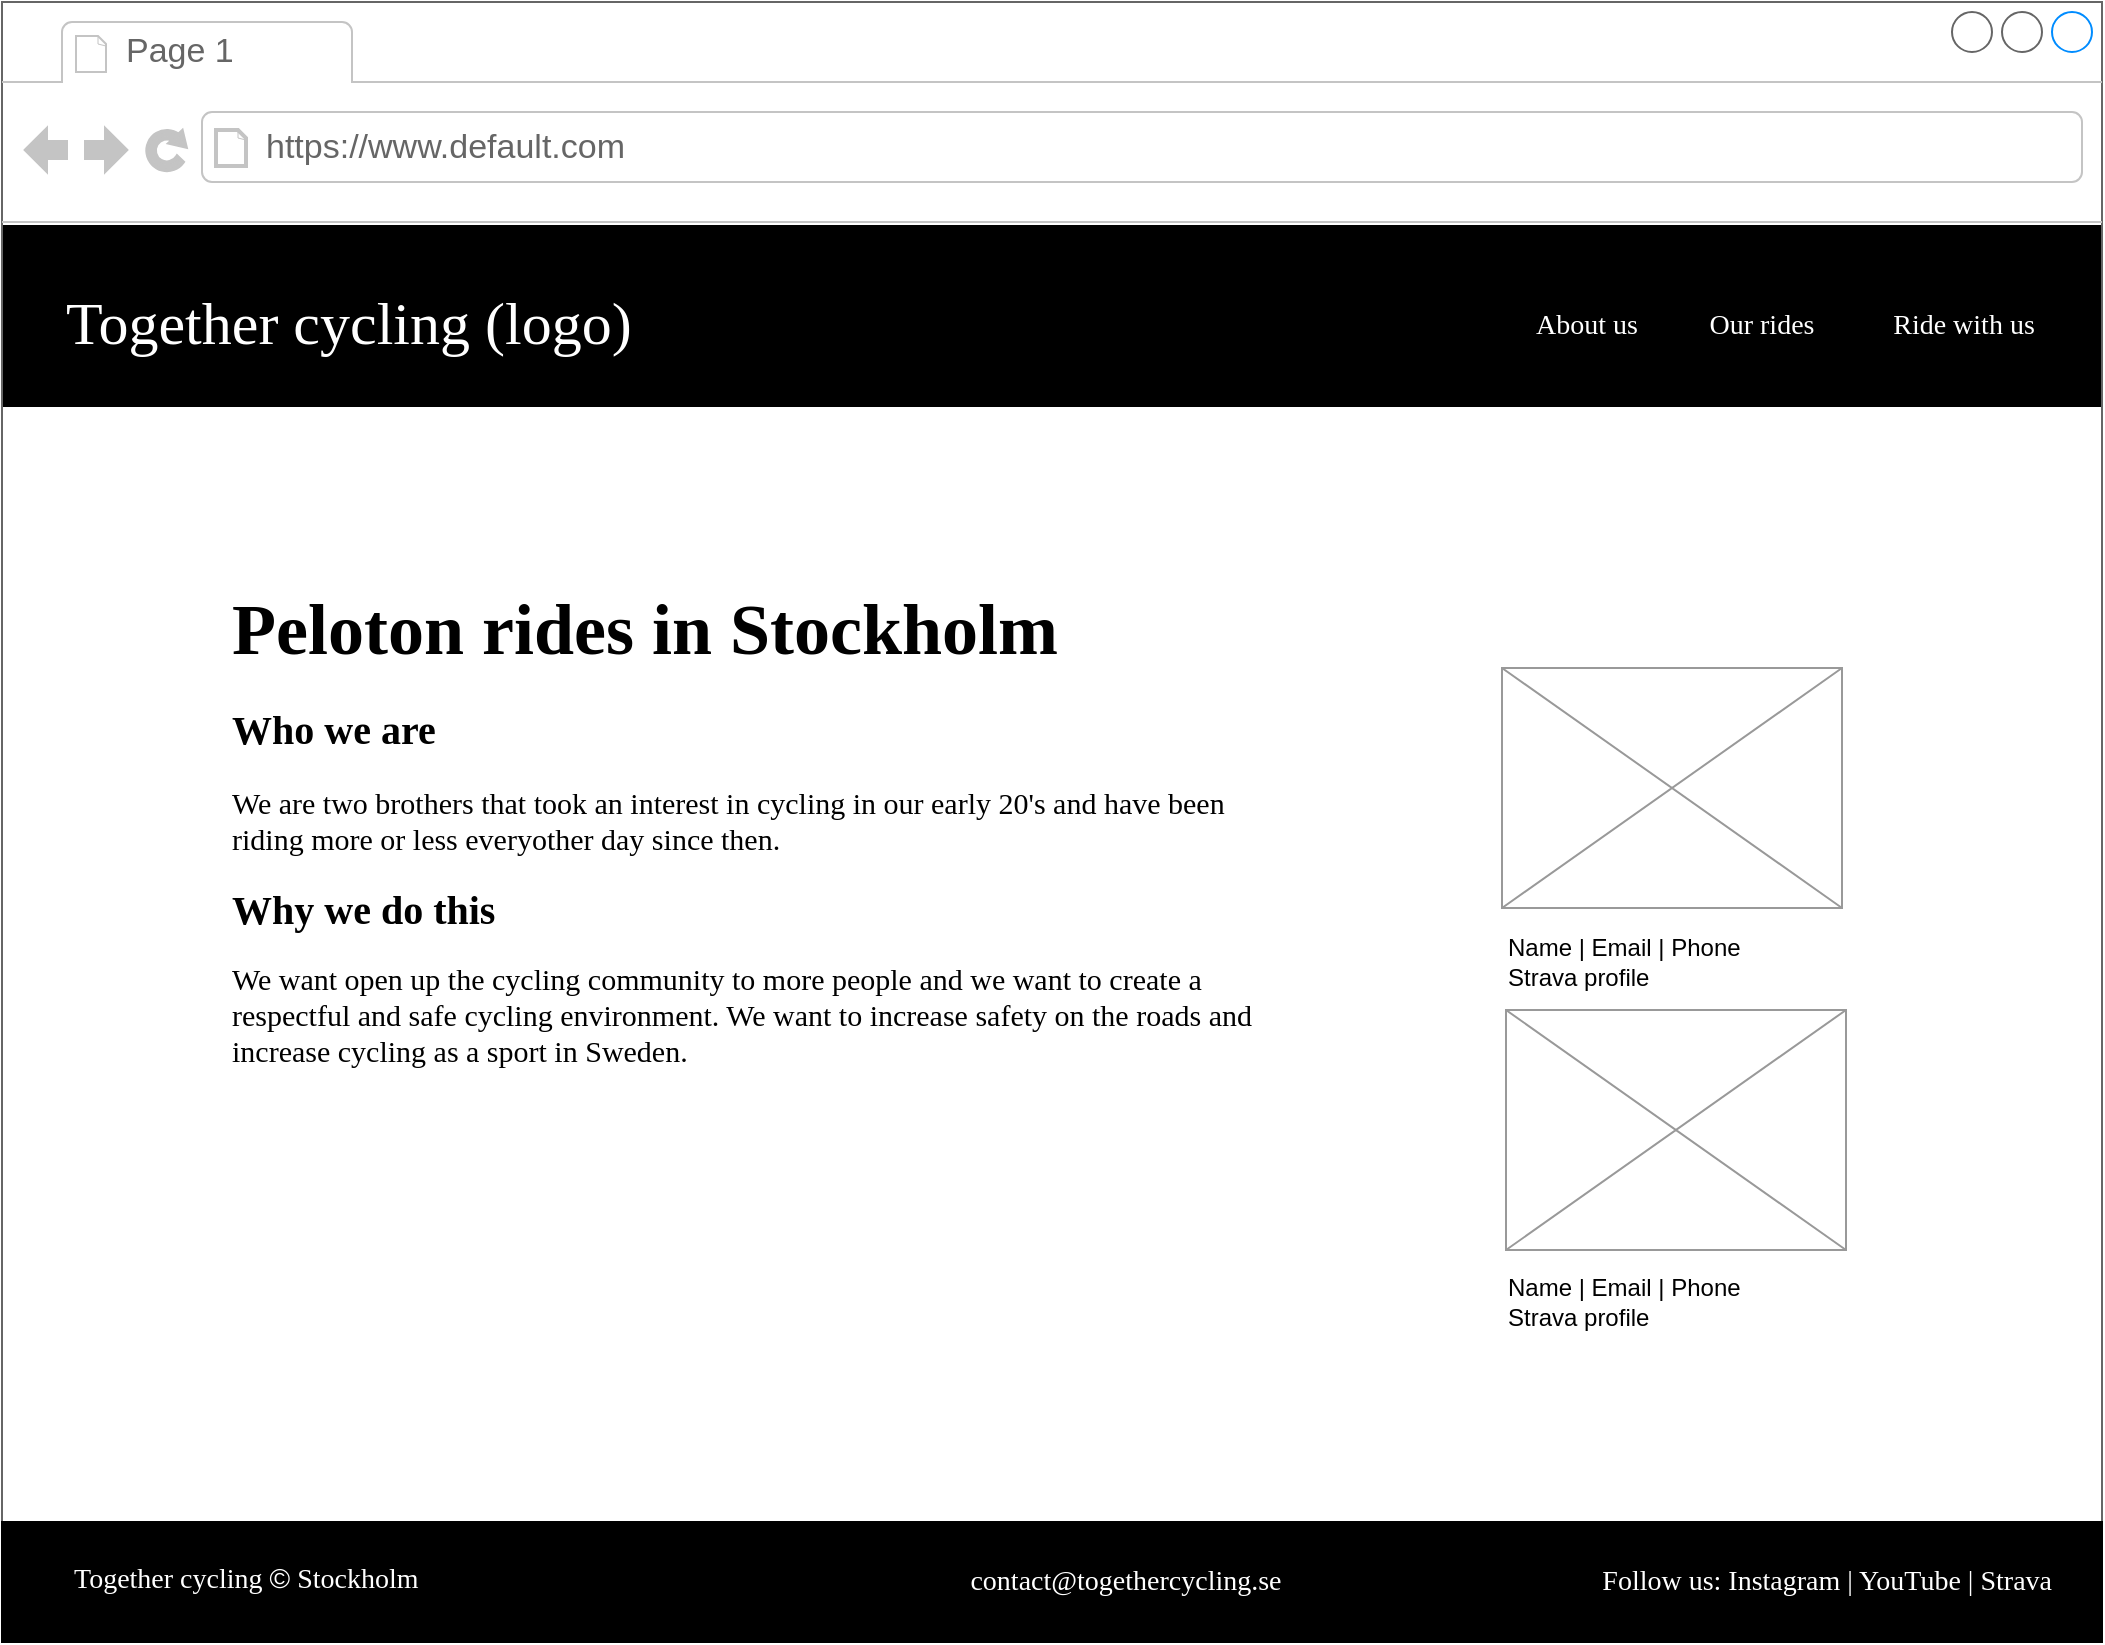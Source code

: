 <mxfile version="21.6.9" type="github" pages="4">
  <diagram name="Home" id="CAdoBZkpH4DLl8WYCM4p">
    <mxGraphModel dx="2100" dy="1084" grid="1" gridSize="10" guides="1" tooltips="1" connect="1" arrows="1" fold="1" page="1" pageScale="1" pageWidth="1100" pageHeight="850" background="none" math="0" shadow="0">
      <root>
        <mxCell id="GdTPwVMepUJoZ8WYXv3g-0" />
        <mxCell id="GdTPwVMepUJoZ8WYXv3g-1" parent="GdTPwVMepUJoZ8WYXv3g-0" />
        <mxCell id="GdTPwVMepUJoZ8WYXv3g-2" value="" style="strokeWidth=1;shadow=0;dashed=0;align=center;html=1;shape=mxgraph.mockup.containers.browserWindow;rSize=0;strokeColor=#666666;mainText=,;recursiveResize=0;rounded=0;labelBackgroundColor=none;fontFamily=Verdana;fontSize=12" parent="GdTPwVMepUJoZ8WYXv3g-1" vertex="1">
          <mxGeometry x="29" y="15" width="1050" height="820" as="geometry" />
        </mxCell>
        <mxCell id="GdTPwVMepUJoZ8WYXv3g-3" value="" style="rounded=0;whiteSpace=wrap;html=1;fillColor=#000000;" parent="GdTPwVMepUJoZ8WYXv3g-2" vertex="1">
          <mxGeometry x="1" y="112" width="1048" height="90" as="geometry" />
        </mxCell>
        <mxCell id="GdTPwVMepUJoZ8WYXv3g-4" value="Page 1" style="strokeWidth=1;shadow=0;dashed=0;align=center;html=1;shape=mxgraph.mockup.containers.anchor;fontSize=17;fontColor=#666666;align=left;" parent="GdTPwVMepUJoZ8WYXv3g-2" vertex="1">
          <mxGeometry x="60" y="12" width="110" height="26" as="geometry" />
        </mxCell>
        <mxCell id="GdTPwVMepUJoZ8WYXv3g-5" value="https://www.default.com" style="strokeWidth=1;shadow=0;dashed=0;align=center;html=1;shape=mxgraph.mockup.containers.anchor;rSize=0;fontSize=17;fontColor=#666666;align=left;" parent="GdTPwVMepUJoZ8WYXv3g-2" vertex="1">
          <mxGeometry x="130" y="60" width="250" height="26" as="geometry" />
        </mxCell>
        <mxCell id="GdTPwVMepUJoZ8WYXv3g-6" value="Together cycling (logo)" style="text;html=1;points=[];align=left;verticalAlign=top;spacingTop=-4;fontSize=30;fontFamily=Verdana;fontColor=#FFFFFF;" parent="GdTPwVMepUJoZ8WYXv3g-2" vertex="1">
          <mxGeometry x="30" y="140" width="340" height="50" as="geometry" />
        </mxCell>
        <mxCell id="GdTPwVMepUJoZ8WYXv3g-9" value="" style="rounded=0;whiteSpace=wrap;html=1;labelBackgroundColor=#000000;fillColor=#000000;" parent="GdTPwVMepUJoZ8WYXv3g-2" vertex="1">
          <mxGeometry y="760" width="1050" height="60" as="geometry" />
        </mxCell>
        <mxCell id="GdTPwVMepUJoZ8WYXv3g-10" value="&lt;font face=&quot;Verdana&quot;&gt;Together cycling&amp;nbsp;&lt;/font&gt;©&lt;font face=&quot;Verdana&quot;&gt;&amp;nbsp;Stockholm&lt;/font&gt;" style="html=1;shadow=0;dashed=0;shape=mxgraph.bootstrap.rrect;rSize=5;fillColor=none;strokeColor=none;fontSize=14;fontColor=#FFFFFF;align=left;" parent="GdTPwVMepUJoZ8WYXv3g-2" vertex="1">
          <mxGeometry x="34" y="768" width="60" height="40" as="geometry" />
        </mxCell>
        <mxCell id="GdTPwVMepUJoZ8WYXv3g-11" value="contact@togethercycling.se" style="fillColor=none;strokeColor=none;fontSize=14;fontColor=#FFFFFF;fontFamily=Verdana;align=center;" parent="GdTPwVMepUJoZ8WYXv3g-2" vertex="1">
          <mxGeometry x="527" y="768" width="70" height="40" as="geometry" />
        </mxCell>
        <mxCell id="GdTPwVMepUJoZ8WYXv3g-12" value="Follow us: Instagram | YouTube | Strava" style="fillColor=none;strokeColor=none;fontSize=14;fontColor=#FFFFFF;fontFamily=Verdana;align=right;" parent="GdTPwVMepUJoZ8WYXv3g-2" vertex="1">
          <mxGeometry x="967" y="768" width="60" height="40" as="geometry" />
        </mxCell>
        <mxCell id="YeXi5jZBOLU0st_Wwq3s-2" value="Name | Email |&amp;nbsp;&lt;span style=&quot;background-color: initial;&quot;&gt;Phone&lt;br&gt;Strava profile&lt;/span&gt;" style="text;html=1;strokeColor=none;fillColor=none;align=left;verticalAlign=middle;whiteSpace=wrap;rounded=0;" parent="GdTPwVMepUJoZ8WYXv3g-2" vertex="1">
          <mxGeometry x="751" y="465" width="169" height="30" as="geometry" />
        </mxCell>
        <mxCell id="YeXi5jZBOLU0st_Wwq3s-3" value="Name | Email |&amp;nbsp;&lt;span style=&quot;background-color: initial;&quot;&gt;Phone&lt;br&gt;Strava profile&lt;/span&gt;" style="text;html=1;strokeColor=none;fillColor=none;align=left;verticalAlign=middle;whiteSpace=wrap;rounded=0;" parent="GdTPwVMepUJoZ8WYXv3g-2" vertex="1">
          <mxGeometry x="751" y="635" width="169" height="30" as="geometry" />
        </mxCell>
        <mxCell id="RE-2npZGanbsiGVu7ITZ-0" value="&lt;h1&gt;&lt;font face=&quot;Verdana&quot; style=&quot;font-size: 36px;&quot;&gt;Peloton rides in Stockholm&lt;/font&gt;&lt;/h1&gt;&lt;h2&gt;&lt;font face=&quot;Verdana&quot; style=&quot;font-size: 20px;&quot;&gt;Who we are&lt;/font&gt;&lt;/h2&gt;&lt;font face=&quot;Verdana&quot; style=&quot;&quot;&gt;&lt;font style=&quot;font-size: 15px;&quot;&gt;We are two brothers that took an interest in cycling in our early 20&#39;s and have been riding more or less everyother day since then.&lt;/font&gt;&lt;br&gt;&lt;/font&gt;&lt;h3&gt;&lt;font face=&quot;Verdana&quot; style=&quot;font-size: 20px;&quot;&gt;Why we do this&lt;/font&gt;&lt;/h3&gt;&lt;font style=&quot;&quot;&gt;&lt;font face=&quot;Verdana&quot; style=&quot;font-size: 15px;&quot;&gt;We want open up the cycling community to more people and we want to create a respectful and safe cycling environment. We want to increase safety on the roads and increase cycling as a sport in Sweden.&lt;/font&gt;&lt;/font&gt;" style="text;html=1;strokeColor=none;fillColor=none;spacing=5;spacingTop=-20;whiteSpace=wrap;overflow=hidden;rounded=0;" parent="GdTPwVMepUJoZ8WYXv3g-1" vertex="1">
          <mxGeometry x="139" y="302" width="539" height="365" as="geometry" />
        </mxCell>
        <mxCell id="I3EXngHENBUgH41JQNhy-0" value="Our rides" style="fillColor=none;strokeColor=none;fontSize=14;fontColor=#FFFFFF;fontFamily=Verdana;labelBackgroundColor=none;flipH=1;" parent="GdTPwVMepUJoZ8WYXv3g-1" vertex="1">
          <mxGeometry x="876" y="155" width="66" height="40" as="geometry" />
        </mxCell>
        <mxCell id="I3EXngHENBUgH41JQNhy-1" value="Ride with us" style="fillColor=none;strokeColor=none;fontSize=14;fontColor=#FFFFFF;fontFamily=Verdana;labelBackgroundColor=none;flipH=1;" parent="GdTPwVMepUJoZ8WYXv3g-1" vertex="1">
          <mxGeometry x="970" y="155" width="80" height="40" as="geometry" />
        </mxCell>
        <mxCell id="I3EXngHENBUgH41JQNhy-2" value="About us" style="fillColor=none;strokeColor=none;fontSize=14;fontColor=#FFFFFF;fontFamily=Verdana;labelBackgroundColor=none;flipH=1;" parent="GdTPwVMepUJoZ8WYXv3g-1" vertex="1">
          <mxGeometry x="789" y="155" width="65" height="40" as="geometry" />
        </mxCell>
        <mxCell id="YeXi5jZBOLU0st_Wwq3s-0" value="" style="verticalLabelPosition=bottom;shadow=0;dashed=0;align=center;html=1;verticalAlign=top;strokeWidth=1;shape=mxgraph.mockup.graphics.simpleIcon;strokeColor=#999999;" parent="GdTPwVMepUJoZ8WYXv3g-1" vertex="1">
          <mxGeometry x="779" y="348" width="170" height="120" as="geometry" />
        </mxCell>
        <mxCell id="YeXi5jZBOLU0st_Wwq3s-1" value="" style="verticalLabelPosition=bottom;shadow=0;dashed=0;align=center;html=1;verticalAlign=top;strokeWidth=1;shape=mxgraph.mockup.graphics.simpleIcon;strokeColor=#999999;" parent="GdTPwVMepUJoZ8WYXv3g-1" vertex="1">
          <mxGeometry x="781" y="519" width="170" height="120" as="geometry" />
        </mxCell>
      </root>
    </mxGraphModel>
  </diagram>
  <diagram name="Our rides" id="Nrk_8FZvoQKsYI_zQeRy">
    <mxGraphModel dx="2100" dy="1084" grid="1" gridSize="10" guides="1" tooltips="1" connect="1" arrows="1" fold="1" page="1" pageScale="1" pageWidth="1100" pageHeight="850" background="none" math="0" shadow="0">
      <root>
        <mxCell id="wJvcCPs6EQD_OEaeVtu5-0" />
        <mxCell id="wJvcCPs6EQD_OEaeVtu5-1" parent="wJvcCPs6EQD_OEaeVtu5-0" />
        <mxCell id="wJvcCPs6EQD_OEaeVtu5-2" value="" style="strokeWidth=1;shadow=0;dashed=0;align=center;html=1;shape=mxgraph.mockup.containers.browserWindow;rSize=0;strokeColor=#666666;mainText=,;recursiveResize=0;rounded=0;labelBackgroundColor=none;fontFamily=Verdana;fontSize=12" parent="wJvcCPs6EQD_OEaeVtu5-1" vertex="1">
          <mxGeometry x="29" y="15" width="1050" height="815" as="geometry" />
        </mxCell>
        <mxCell id="wJvcCPs6EQD_OEaeVtu5-3" value="" style="rounded=0;whiteSpace=wrap;html=1;fillColor=#000000;" parent="wJvcCPs6EQD_OEaeVtu5-2" vertex="1">
          <mxGeometry x="1" y="112" width="1048" height="90" as="geometry" />
        </mxCell>
        <mxCell id="wJvcCPs6EQD_OEaeVtu5-4" value="Page 1" style="strokeWidth=1;shadow=0;dashed=0;align=center;html=1;shape=mxgraph.mockup.containers.anchor;fontSize=17;fontColor=#666666;align=left;" parent="wJvcCPs6EQD_OEaeVtu5-2" vertex="1">
          <mxGeometry x="60" y="12" width="110" height="26" as="geometry" />
        </mxCell>
        <mxCell id="wJvcCPs6EQD_OEaeVtu5-5" value="https://www.default.com" style="strokeWidth=1;shadow=0;dashed=0;align=center;html=1;shape=mxgraph.mockup.containers.anchor;rSize=0;fontSize=17;fontColor=#666666;align=left;" parent="wJvcCPs6EQD_OEaeVtu5-2" vertex="1">
          <mxGeometry x="130" y="60" width="250" height="26" as="geometry" />
        </mxCell>
        <mxCell id="wJvcCPs6EQD_OEaeVtu5-6" value="Together cycling (logo)" style="text;html=1;points=[];align=left;verticalAlign=top;spacingTop=-4;fontSize=30;fontFamily=Verdana;fontColor=#FFFFFF;" parent="wJvcCPs6EQD_OEaeVtu5-2" vertex="1">
          <mxGeometry x="30" y="140" width="340" height="50" as="geometry" />
        </mxCell>
        <mxCell id="wJvcCPs6EQD_OEaeVtu5-9" value="" style="rounded=0;whiteSpace=wrap;html=1;labelBackgroundColor=#000000;fillColor=#000000;" parent="wJvcCPs6EQD_OEaeVtu5-2" vertex="1">
          <mxGeometry y="760" width="1050" height="60" as="geometry" />
        </mxCell>
        <mxCell id="wJvcCPs6EQD_OEaeVtu5-10" value="&lt;font face=&quot;Verdana&quot;&gt;Together cycling&amp;nbsp;&lt;/font&gt;©&lt;font face=&quot;Verdana&quot;&gt;&amp;nbsp;Stockholm&lt;/font&gt;" style="html=1;shadow=0;dashed=0;shape=mxgraph.bootstrap.rrect;rSize=5;fillColor=none;strokeColor=none;fontSize=14;fontColor=#FFFFFF;align=left;" parent="wJvcCPs6EQD_OEaeVtu5-2" vertex="1">
          <mxGeometry x="34" y="768" width="60" height="40" as="geometry" />
        </mxCell>
        <mxCell id="wJvcCPs6EQD_OEaeVtu5-11" value="contact@togethercycling.se" style="fillColor=none;strokeColor=none;fontSize=14;fontColor=#FFFFFF;fontFamily=Verdana;align=center;" parent="wJvcCPs6EQD_OEaeVtu5-2" vertex="1">
          <mxGeometry x="527" y="768" width="70" height="40" as="geometry" />
        </mxCell>
        <mxCell id="wJvcCPs6EQD_OEaeVtu5-12" value="Follow us: Instagram | YouTube | Strava" style="fillColor=none;strokeColor=none;fontSize=14;fontColor=#FFFFFF;fontFamily=Verdana;align=right;" parent="wJvcCPs6EQD_OEaeVtu5-2" vertex="1">
          <mxGeometry x="967" y="768" width="60" height="40" as="geometry" />
        </mxCell>
        <mxCell id="oQNj1Wd8NVKroyjluavm-9" value="Date | Area | Focus | Length&amp;nbsp;" style="text;html=1;strokeColor=none;fillColor=none;align=left;verticalAlign=middle;whiteSpace=wrap;rounded=0;" parent="wJvcCPs6EQD_OEaeVtu5-2" vertex="1">
          <mxGeometry x="281" y="365" width="200" height="30" as="geometry" />
        </mxCell>
        <mxCell id="iOgMY4smIsxlRIbA-Fhh-0" value="Date | Area | Focus | Length&amp;nbsp;" style="text;html=1;strokeColor=none;fillColor=none;align=left;verticalAlign=middle;whiteSpace=wrap;rounded=0;" parent="wJvcCPs6EQD_OEaeVtu5-2" vertex="1">
          <mxGeometry x="281" y="505" width="200" height="30" as="geometry" />
        </mxCell>
        <mxCell id="iOgMY4smIsxlRIbA-Fhh-1" value="" style="verticalLabelPosition=bottom;shadow=0;dashed=0;align=center;html=1;verticalAlign=top;strokeWidth=1;shape=mxgraph.mockup.misc.map;" parent="wJvcCPs6EQD_OEaeVtu5-2" vertex="1">
          <mxGeometry x="121" y="505" width="130" height="120" as="geometry" />
        </mxCell>
        <mxCell id="iOgMY4smIsxlRIbA-Fhh-2" value="Date | Area | Focus | Length&amp;nbsp;" style="text;html=1;strokeColor=none;fillColor=none;align=left;verticalAlign=middle;whiteSpace=wrap;rounded=0;" parent="wJvcCPs6EQD_OEaeVtu5-2" vertex="1">
          <mxGeometry x="687" y="365" width="200" height="30" as="geometry" />
        </mxCell>
        <mxCell id="iOgMY4smIsxlRIbA-Fhh-3" value="" style="verticalLabelPosition=bottom;shadow=0;dashed=0;align=center;html=1;verticalAlign=top;strokeWidth=1;shape=mxgraph.mockup.misc.map;" parent="wJvcCPs6EQD_OEaeVtu5-2" vertex="1">
          <mxGeometry x="527" y="365" width="130" height="120" as="geometry" />
        </mxCell>
        <mxCell id="iOgMY4smIsxlRIbA-Fhh-4" value="Date | Area | Focus | Length&amp;nbsp;" style="text;html=1;strokeColor=none;fillColor=none;align=left;verticalAlign=middle;whiteSpace=wrap;rounded=0;" parent="wJvcCPs6EQD_OEaeVtu5-2" vertex="1">
          <mxGeometry x="687" y="505" width="200" height="30" as="geometry" />
        </mxCell>
        <mxCell id="iOgMY4smIsxlRIbA-Fhh-5" value="" style="verticalLabelPosition=bottom;shadow=0;dashed=0;align=center;html=1;verticalAlign=top;strokeWidth=1;shape=mxgraph.mockup.misc.map;" parent="wJvcCPs6EQD_OEaeVtu5-2" vertex="1">
          <mxGeometry x="527" y="505" width="130" height="120" as="geometry" />
        </mxCell>
        <mxCell id="wJvcCPs6EQD_OEaeVtu5-14" value="&lt;h1&gt;&lt;font face=&quot;Verdana&quot; style=&quot;font-size: 45px;&quot;&gt;Our rides&lt;/font&gt;&lt;/h1&gt;&lt;h2&gt;&lt;br&gt;&lt;/h2&gt;" style="text;html=1;strokeColor=none;fillColor=none;spacing=5;spacingTop=-20;whiteSpace=wrap;overflow=hidden;rounded=0;" parent="wJvcCPs6EQD_OEaeVtu5-1" vertex="1">
          <mxGeometry x="139" y="302" width="539" height="78" as="geometry" />
        </mxCell>
        <mxCell id="b6pZtpcwH-XLunXWIY1P-0" value="" style="verticalLabelPosition=bottom;shadow=0;dashed=0;align=center;html=1;verticalAlign=top;strokeWidth=1;shape=mxgraph.mockup.misc.map;" parent="wJvcCPs6EQD_OEaeVtu5-1" vertex="1">
          <mxGeometry x="150" y="380" width="130" height="120" as="geometry" />
        </mxCell>
        <mxCell id="c12uzP4mFFVCyyMhnff1-0" value="Our rides" style="fillColor=none;strokeColor=none;fontSize=14;fontColor=#FFFFFF;fontFamily=Verdana;labelBackgroundColor=none;flipH=1;" parent="wJvcCPs6EQD_OEaeVtu5-1" vertex="1">
          <mxGeometry x="882" y="155" width="66" height="40" as="geometry" />
        </mxCell>
        <mxCell id="c12uzP4mFFVCyyMhnff1-1" value="Ride with us" style="fillColor=none;strokeColor=none;fontSize=14;fontColor=#FFFFFF;fontFamily=Verdana;labelBackgroundColor=none;flipH=1;" parent="wJvcCPs6EQD_OEaeVtu5-1" vertex="1">
          <mxGeometry x="970" y="155" width="80" height="40" as="geometry" />
        </mxCell>
        <mxCell id="c12uzP4mFFVCyyMhnff1-2" value="About us" style="fillColor=none;strokeColor=none;fontSize=14;fontColor=#FFFFFF;fontFamily=Verdana;labelBackgroundColor=none;flipH=1;" parent="wJvcCPs6EQD_OEaeVtu5-1" vertex="1">
          <mxGeometry x="795" y="155" width="65" height="40" as="geometry" />
        </mxCell>
      </root>
    </mxGraphModel>
  </diagram>
  <diagram name="Ride with us" id="It55cUdHE2fHdv3yQGTp">
    <mxGraphModel dx="2100" dy="1084" grid="1" gridSize="10" guides="1" tooltips="1" connect="1" arrows="1" fold="1" page="1" pageScale="1" pageWidth="1100" pageHeight="850" background="none" math="0" shadow="0">
      <root>
        <mxCell id="FHqnlU5S1abYgX6eJz_J-0" />
        <mxCell id="FHqnlU5S1abYgX6eJz_J-1" parent="FHqnlU5S1abYgX6eJz_J-0" />
        <mxCell id="FHqnlU5S1abYgX6eJz_J-2" value="" style="strokeWidth=1;shadow=0;dashed=0;align=center;html=1;shape=mxgraph.mockup.containers.browserWindow;rSize=0;strokeColor=#666666;mainText=,;recursiveResize=0;rounded=0;labelBackgroundColor=none;fontFamily=Verdana;fontSize=12" parent="FHqnlU5S1abYgX6eJz_J-1" vertex="1">
          <mxGeometry x="29" y="18" width="1050" height="820" as="geometry" />
        </mxCell>
        <mxCell id="FHqnlU5S1abYgX6eJz_J-3" value="" style="rounded=0;whiteSpace=wrap;html=1;fillColor=#000000;" parent="FHqnlU5S1abYgX6eJz_J-2" vertex="1">
          <mxGeometry x="1" y="112" width="1048" height="90" as="geometry" />
        </mxCell>
        <mxCell id="FHqnlU5S1abYgX6eJz_J-4" value="Page 1" style="strokeWidth=1;shadow=0;dashed=0;align=center;html=1;shape=mxgraph.mockup.containers.anchor;fontSize=17;fontColor=#666666;align=left;" parent="FHqnlU5S1abYgX6eJz_J-2" vertex="1">
          <mxGeometry x="60" y="12" width="110" height="26" as="geometry" />
        </mxCell>
        <mxCell id="FHqnlU5S1abYgX6eJz_J-5" value="https://www.default.com" style="strokeWidth=1;shadow=0;dashed=0;align=center;html=1;shape=mxgraph.mockup.containers.anchor;rSize=0;fontSize=17;fontColor=#666666;align=left;" parent="FHqnlU5S1abYgX6eJz_J-2" vertex="1">
          <mxGeometry x="130" y="60" width="250" height="26" as="geometry" />
        </mxCell>
        <mxCell id="FHqnlU5S1abYgX6eJz_J-6" value="Together cycling (logo)" style="text;html=1;points=[];align=left;verticalAlign=top;spacingTop=-4;fontSize=30;fontFamily=Verdana;fontColor=#FFFFFF;" parent="FHqnlU5S1abYgX6eJz_J-2" vertex="1">
          <mxGeometry x="30" y="140" width="340" height="50" as="geometry" />
        </mxCell>
        <mxCell id="FHqnlU5S1abYgX6eJz_J-9" value="" style="rounded=0;whiteSpace=wrap;html=1;labelBackgroundColor=#000000;fillColor=#000000;" parent="FHqnlU5S1abYgX6eJz_J-2" vertex="1">
          <mxGeometry y="760" width="1050" height="60" as="geometry" />
        </mxCell>
        <mxCell id="FHqnlU5S1abYgX6eJz_J-10" value="&lt;font face=&quot;Verdana&quot;&gt;Together cycling&amp;nbsp;&lt;/font&gt;©&lt;font face=&quot;Verdana&quot;&gt;&amp;nbsp;Stockholm&lt;/font&gt;" style="html=1;shadow=0;dashed=0;shape=mxgraph.bootstrap.rrect;rSize=5;fillColor=none;strokeColor=none;fontSize=14;fontColor=#FFFFFF;align=left;" parent="FHqnlU5S1abYgX6eJz_J-2" vertex="1">
          <mxGeometry x="34" y="768" width="60" height="40" as="geometry" />
        </mxCell>
        <mxCell id="FHqnlU5S1abYgX6eJz_J-11" value="contact@togethercycling.se" style="fillColor=none;strokeColor=none;fontSize=14;fontColor=#FFFFFF;fontFamily=Verdana;align=center;" parent="FHqnlU5S1abYgX6eJz_J-2" vertex="1">
          <mxGeometry x="527" y="768" width="70" height="40" as="geometry" />
        </mxCell>
        <mxCell id="FHqnlU5S1abYgX6eJz_J-12" value="Follow us: Instagram | YouTube | Strava" style="fillColor=none;strokeColor=none;fontSize=14;fontColor=#FFFFFF;fontFamily=Verdana;align=right;" parent="FHqnlU5S1abYgX6eJz_J-2" vertex="1">
          <mxGeometry x="967" y="768" width="60" height="40" as="geometry" />
        </mxCell>
        <mxCell id="1yB3BDLKQqFZFzj6YQ2F-4" value="&lt;h1&gt;&lt;font style=&quot;font-size: 15px;&quot; face=&quot;Verdana&quot;&gt;Ride with us!&lt;/font&gt;&lt;/h1&gt;" style="text;html=1;strokeColor=none;fillColor=none;spacing=5;spacingTop=-20;whiteSpace=wrap;overflow=hidden;rounded=0;" parent="FHqnlU5S1abYgX6eJz_J-2" vertex="1">
          <mxGeometry x="105" y="235" width="275" height="120" as="geometry" />
        </mxCell>
        <mxCell id="g-6cQsiuxcrUtgg6Yndc-1" value="&lt;h1&gt;Information on newsletter&lt;/h1&gt;&lt;p&gt;Lorem ipsum dolor sit amet, consectetur adipisicing elit, sed do eiusmod tempor incididunt ut labore et dolore magna aliqua.&lt;/p&gt;&lt;p&gt;&lt;br&gt;&lt;/p&gt;&lt;h1 style=&quot;border-color: var(--border-color);&quot;&gt;&lt;span style=&quot;background-color: initial; font-size: 12px; font-weight: normal;&quot;&gt;Lorem ipsum dolor sit amet, consectetur adipisicing elit, sed do eiusmod tempor incididunt ut labore et dolore magna aliqua.&lt;/span&gt;&lt;br&gt;&lt;/h1&gt;" style="text;html=1;strokeColor=none;fillColor=none;spacing=5;spacingTop=-20;whiteSpace=wrap;overflow=hidden;rounded=0;" vertex="1" parent="FHqnlU5S1abYgX6eJz_J-2">
          <mxGeometry x="431" y="282" width="319" height="368" as="geometry" />
        </mxCell>
        <mxCell id="FHqnlU5S1abYgX6eJz_J-14" value="" style="whiteSpace=wrap;html=1;" parent="FHqnlU5S1abYgX6eJz_J-1" vertex="1">
          <mxGeometry x="132" y="296" width="288" height="374" as="geometry" />
        </mxCell>
        <mxCell id="FHqnlU5S1abYgX6eJz_J-16" value="First name" style="fillColor=none;strokeColor=none;align=left;fontSize=14;" parent="FHqnlU5S1abYgX6eJz_J-1" vertex="1">
          <mxGeometry width="200" height="40" relative="1" as="geometry">
            <mxPoint x="160" y="307" as="offset" />
          </mxGeometry>
        </mxCell>
        <mxCell id="FHqnlU5S1abYgX6eJz_J-17" value="" style="html=1;shadow=0;dashed=0;shape=mxgraph.bootstrap.rrect;rSize=5;fillColor=none;strokeColor=#999999;align=left;spacing=15;fontSize=14;fontColor=#6C767D;" parent="FHqnlU5S1abYgX6eJz_J-1" vertex="1">
          <mxGeometry width="200" height="30" relative="1" as="geometry">
            <mxPoint x="160" y="347" as="offset" />
          </mxGeometry>
        </mxCell>
        <mxCell id="FHqnlU5S1abYgX6eJz_J-18" value="Last name" style="fillColor=none;strokeColor=none;align=left;fontSize=14;" parent="FHqnlU5S1abYgX6eJz_J-1" vertex="1">
          <mxGeometry y="382" width="200" height="40" relative="1" as="geometry">
            <mxPoint x="160" y="380" as="offset" />
          </mxGeometry>
        </mxCell>
        <mxCell id="FHqnlU5S1abYgX6eJz_J-19" value="" style="html=1;shadow=0;dashed=0;shape=mxgraph.bootstrap.rrect;rSize=5;fillColor=none;strokeColor=#999999;align=left;spacing=15;fontSize=14;fontColor=#6C767D;" parent="FHqnlU5S1abYgX6eJz_J-1" vertex="1">
          <mxGeometry width="200" height="30" relative="1" as="geometry">
            <mxPoint x="160" y="420" as="offset" />
          </mxGeometry>
        </mxCell>
        <mxCell id="FHqnlU5S1abYgX6eJz_J-20" value="I agree to receiving emails." style="html=1;shadow=0;dashed=0;shape=mxgraph.bootstrap.rrect;rSize=2;fillColor=#EDEDED;strokeColor=#999999;align=left;fontSize=14;fontColor=#000000;labelPosition=right;verticalLabelPosition=middle;verticalAlign=middle;spacingLeft=5;spacingTop=-2;gradientColor=#DEDEDE;" parent="FHqnlU5S1abYgX6eJz_J-1" vertex="1">
          <mxGeometry width="10" height="10" relative="1" as="geometry">
            <mxPoint x="162" y="558" as="offset" />
          </mxGeometry>
        </mxCell>
        <mxCell id="FHqnlU5S1abYgX6eJz_J-21" value="Send" style="html=1;shadow=0;dashed=0;shape=mxgraph.bootstrap.rrect;rSize=5;fillColor=#0085FC;strokeColor=none;align=center;fontSize=14;fontColor=#FFFFFF;" parent="FHqnlU5S1abYgX6eJz_J-1" vertex="1">
          <mxGeometry width="60" height="40" relative="1" as="geometry">
            <mxPoint x="160" y="582" as="offset" />
          </mxGeometry>
        </mxCell>
        <mxCell id="jicRHFUs8FzwL2Ja3WoU-1" value="E-mail" style="fillColor=none;strokeColor=none;align=left;fontSize=14;" parent="FHqnlU5S1abYgX6eJz_J-1" vertex="1">
          <mxGeometry x="160" y="453" width="200" height="40" as="geometry" />
        </mxCell>
        <mxCell id="jicRHFUs8FzwL2Ja3WoU-2" value="" style="html=1;shadow=0;dashed=0;shape=mxgraph.bootstrap.rrect;rSize=5;fillColor=none;strokeColor=#999999;align=left;spacing=15;fontSize=14;fontColor=#6C767D;" parent="FHqnlU5S1abYgX6eJz_J-1" vertex="1">
          <mxGeometry x="160" y="493" width="200" height="30" as="geometry" />
        </mxCell>
        <mxCell id="wAp7bO2MntGA7qjaIoEI-0" value="" style="edgeStyle=orthogonalEdgeStyle;rounded=0;orthogonalLoop=1;jettySize=auto;html=1;" edge="1" parent="FHqnlU5S1abYgX6eJz_J-1" source="ZSLHKyPtxFfSF65H-u9f-0" target="ZSLHKyPtxFfSF65H-u9f-2">
          <mxGeometry relative="1" as="geometry" />
        </mxCell>
        <mxCell id="ZSLHKyPtxFfSF65H-u9f-0" value="Our rides" style="fillColor=none;strokeColor=none;fontSize=14;fontColor=#FFFFFF;fontFamily=Verdana;labelBackgroundColor=none;flipH=1;" parent="FHqnlU5S1abYgX6eJz_J-1" vertex="1">
          <mxGeometry x="877" y="155" width="66" height="40" as="geometry" />
        </mxCell>
        <mxCell id="ZSLHKyPtxFfSF65H-u9f-1" value="Ride with us" style="fillColor=none;strokeColor=none;fontSize=14;fontColor=#FFFFFF;fontFamily=Verdana;labelBackgroundColor=none;flipH=1;" parent="FHqnlU5S1abYgX6eJz_J-1" vertex="1">
          <mxGeometry x="970" y="155" width="80" height="40" as="geometry" />
        </mxCell>
        <mxCell id="ZSLHKyPtxFfSF65H-u9f-2" value="About us" style="fillColor=none;strokeColor=none;fontSize=14;fontColor=#FFFFFF;fontFamily=Verdana;labelBackgroundColor=none;flipH=1;" parent="FHqnlU5S1abYgX6eJz_J-1" vertex="1">
          <mxGeometry x="790" y="155" width="65" height="40" as="geometry" />
        </mxCell>
      </root>
    </mxGraphModel>
  </diagram>
  <diagram id="4ZjuXCXMXrhl5FAm97n5" name="Mobile">
    <mxGraphModel dx="1909" dy="985" grid="1" gridSize="10" guides="1" tooltips="1" connect="1" arrows="1" fold="1" page="1" pageScale="1" pageWidth="1200" pageHeight="1600" math="0" shadow="0">
      <root>
        <mxCell id="0" />
        <mxCell id="1" parent="0" />
        <mxCell id="VuyEor80ywKw20vqCH6O-6" value="" style="group" vertex="1" connectable="0" parent="1">
          <mxGeometry x="421" y="38" width="392" height="849" as="geometry" />
        </mxCell>
        <mxCell id="4UIH7LJdrKDqno44s9tN-3" value="" style="verticalLabelPosition=bottom;verticalAlign=top;html=1;shape=mxgraph.basic.rect;fillColor2=none;strokeWidth=1;size=20;indent=5;" parent="VuyEor80ywKw20vqCH6O-6" vertex="1">
          <mxGeometry x="2" width="390" height="844" as="geometry" />
        </mxCell>
        <mxCell id="B8Qine7rUxWj1bY4w9ny-1" value="Date | Area | Focus | Length&amp;nbsp;" style="text;html=1;strokeColor=none;fillColor=none;align=left;verticalAlign=middle;whiteSpace=wrap;rounded=0;" parent="VuyEor80ywKw20vqCH6O-6" vertex="1">
          <mxGeometry x="191" y="310" width="200" height="30" as="geometry" />
        </mxCell>
        <mxCell id="B8Qine7rUxWj1bY4w9ny-2" value="" style="verticalLabelPosition=bottom;shadow=0;dashed=0;align=center;html=1;verticalAlign=top;strokeWidth=1;shape=mxgraph.mockup.misc.map;" parent="VuyEor80ywKw20vqCH6O-6" vertex="1">
          <mxGeometry x="42" y="310" width="130" height="120" as="geometry" />
        </mxCell>
        <mxCell id="B8Qine7rUxWj1bY4w9ny-3" value="Date | Area | Focus | Length&amp;nbsp;" style="text;html=1;strokeColor=none;fillColor=none;align=left;verticalAlign=middle;whiteSpace=wrap;rounded=0;" parent="VuyEor80ywKw20vqCH6O-6" vertex="1">
          <mxGeometry x="191" y="450" width="200" height="30" as="geometry" />
        </mxCell>
        <mxCell id="B8Qine7rUxWj1bY4w9ny-4" value="" style="verticalLabelPosition=bottom;shadow=0;dashed=0;align=center;html=1;verticalAlign=top;strokeWidth=1;shape=mxgraph.mockup.misc.map;" parent="VuyEor80ywKw20vqCH6O-6" vertex="1">
          <mxGeometry x="42" y="450" width="130" height="120" as="geometry" />
        </mxCell>
        <mxCell id="B8Qine7rUxWj1bY4w9ny-5" value="Date | Area | Focus | Length&amp;nbsp;" style="text;html=1;strokeColor=none;fillColor=none;align=left;verticalAlign=middle;whiteSpace=wrap;rounded=0;" parent="VuyEor80ywKw20vqCH6O-6" vertex="1">
          <mxGeometry x="192" y="590" width="200" height="30" as="geometry" />
        </mxCell>
        <mxCell id="B8Qine7rUxWj1bY4w9ny-6" value="" style="verticalLabelPosition=bottom;shadow=0;dashed=0;align=center;html=1;verticalAlign=top;strokeWidth=1;shape=mxgraph.mockup.misc.map;" parent="VuyEor80ywKw20vqCH6O-6" vertex="1">
          <mxGeometry x="43" y="590" width="130" height="120" as="geometry" />
        </mxCell>
        <mxCell id="byEEtE8sCOULZKTwxY4s-1" value="Date | Area | Focus | Length&amp;nbsp;" style="text;html=1;strokeColor=none;fillColor=none;align=left;verticalAlign=middle;whiteSpace=wrap;rounded=0;" parent="VuyEor80ywKw20vqCH6O-6" vertex="1">
          <mxGeometry x="192" y="170" width="200" height="30" as="geometry" />
        </mxCell>
        <mxCell id="byEEtE8sCOULZKTwxY4s-2" value="" style="verticalLabelPosition=bottom;shadow=0;dashed=0;align=center;html=1;verticalAlign=top;strokeWidth=1;shape=mxgraph.mockup.misc.map;" parent="VuyEor80ywKw20vqCH6O-6" vertex="1">
          <mxGeometry x="43" y="170" width="130" height="120" as="geometry" />
        </mxCell>
        <mxCell id="byEEtE8sCOULZKTwxY4s-9" value="" style="rounded=0;whiteSpace=wrap;html=1;fillColor=#000000;" parent="VuyEor80ywKw20vqCH6O-6" vertex="1">
          <mxGeometry y="1" width="390" height="149" as="geometry" />
        </mxCell>
        <mxCell id="VuyEor80ywKw20vqCH6O-5" value="" style="edgeStyle=orthogonalEdgeStyle;rounded=0;orthogonalLoop=1;jettySize=auto;html=1;" edge="1" parent="VuyEor80ywKw20vqCH6O-6" source="byEEtE8sCOULZKTwxY4s-11" target="byEEtE8sCOULZKTwxY4s-1">
          <mxGeometry relative="1" as="geometry" />
        </mxCell>
        <mxCell id="byEEtE8sCOULZKTwxY4s-11" value="Home&#xa;Our Rides&#xa;Ride with us" style="fillColor=none;strokeColor=none;fontSize=15;fontColor=#FFFFFF;fontFamily=Verdana;labelBackgroundColor=none;flipH=1;align=left;spacingTop=1;" parent="VuyEor80ywKw20vqCH6O-6" vertex="1">
          <mxGeometry x="282" y="90" width="80" height="40" as="geometry" />
        </mxCell>
        <mxCell id="byEEtE8sCOULZKTwxY4s-14" value="Together cycling" style="text;html=1;points=[];align=center;verticalAlign=top;spacingTop=-4;fontSize=30;fontFamily=Verdana;fontColor=#FFFFFF;" parent="VuyEor80ywKw20vqCH6O-6" vertex="1">
          <mxGeometry x="19" y="24" width="253" height="50" as="geometry" />
        </mxCell>
        <mxCell id="vj7VT8RqlHOOak9C_wQn-4" value="" style="rounded=0;whiteSpace=wrap;html=1;fillColor=#000000;" parent="VuyEor80ywKw20vqCH6O-6" vertex="1">
          <mxGeometry x="2" y="777" width="390" height="72" as="geometry" />
        </mxCell>
        <mxCell id="vj7VT8RqlHOOak9C_wQn-5" value="&lt;font style=&quot;font-size: 14px;&quot;&gt;&lt;font style=&quot;font-size: 14px;&quot; face=&quot;Verdana&quot;&gt;Together cycling&amp;nbsp;&lt;/font&gt;©&lt;br style=&quot;font-size: 14px;&quot;&gt;&lt;font style=&quot;font-size: 14px;&quot; face=&quot;Verdana&quot;&gt;Stockholm&lt;/font&gt;&lt;/font&gt;" style="html=1;shadow=0;dashed=0;shape=mxgraph.bootstrap.rrect;rSize=5;fillColor=none;strokeColor=none;fontSize=14;fontColor=#FFFFFF;align=left;" parent="VuyEor80ywKw20vqCH6O-6" vertex="1">
          <mxGeometry x="19" y="793" width="147" height="40" as="geometry" />
        </mxCell>
        <mxCell id="vj7VT8RqlHOOak9C_wQn-6" value="Insta | YouTube | Strava" style="fillColor=none;strokeColor=none;fontSize=14;fontColor=#FFFFFF;fontFamily=Verdana;align=right;" parent="VuyEor80ywKw20vqCH6O-6" vertex="1">
          <mxGeometry x="217" y="793" width="160" height="40" as="geometry" />
        </mxCell>
        <mxCell id="VuyEor80ywKw20vqCH6O-7" value="" style="group" vertex="1" connectable="0" parent="1">
          <mxGeometry x="12" y="40" width="390" height="844" as="geometry" />
        </mxCell>
        <mxCell id="m_NxzF83WwzUH2nqTJlg-7" value="" style="verticalLabelPosition=bottom;verticalAlign=top;html=1;shape=mxgraph.basic.rect;fillColor2=none;strokeWidth=1;size=20;indent=5;" parent="VuyEor80ywKw20vqCH6O-7" vertex="1">
          <mxGeometry width="390" height="844" as="geometry" />
        </mxCell>
        <mxCell id="m_NxzF83WwzUH2nqTJlg-1" value="v" style="rounded=0;whiteSpace=wrap;html=1;fillColor=#000000;" parent="VuyEor80ywKw20vqCH6O-7" vertex="1">
          <mxGeometry width="390" height="90" as="geometry" />
        </mxCell>
        <mxCell id="m_NxzF83WwzUH2nqTJlg-2" value="Together cycling" style="text;html=1;points=[];align=center;verticalAlign=top;spacingTop=-4;fontSize=30;fontFamily=Verdana;fontColor=#FFFFFF;" parent="VuyEor80ywKw20vqCH6O-7" vertex="1">
          <mxGeometry x="19" y="23" width="231" height="50" as="geometry" />
        </mxCell>
        <mxCell id="KsAyDzqlSpxFU8iFOW5b-1" value="&lt;h1 style=&quot;&quot;&gt;&lt;font face=&quot;Verdana&quot; style=&quot;font-size: 40px;&quot;&gt;Peleton in Stockholm&lt;/font&gt;&lt;/h1&gt;&lt;font face=&quot;Verdana&quot; style=&quot;font-size: 16px;&quot;&gt;Group rides through Stockholm urban areas. Structured rides with focus on different techniques, pace and classifications. Respectful rides following common cyclist rules. Get stronger together!&lt;/font&gt;" style="text;html=1;strokeColor=none;fillColor=none;spacing=5;spacingTop=-20;whiteSpace=wrap;overflow=hidden;rounded=0;" parent="VuyEor80ywKw20vqCH6O-7" vertex="1">
          <mxGeometry x="60" y="375" width="250" height="297" as="geometry" />
        </mxCell>
        <mxCell id="byEEtE8sCOULZKTwxY4s-15" value="" style="rounded=0;whiteSpace=wrap;html=1;fillColor=#000000;" parent="VuyEor80ywKw20vqCH6O-7" vertex="1">
          <mxGeometry y="770" width="390" height="72" as="geometry" />
        </mxCell>
        <mxCell id="vj7VT8RqlHOOak9C_wQn-1" value="&lt;font style=&quot;font-size: 14px;&quot;&gt;&lt;font style=&quot;font-size: 14px;&quot; face=&quot;Verdana&quot;&gt;Together cycling&amp;nbsp;&lt;/font&gt;©&lt;br style=&quot;font-size: 14px;&quot;&gt;&lt;font style=&quot;font-size: 14px;&quot; face=&quot;Verdana&quot;&gt;Stockholm&lt;/font&gt;&lt;/font&gt;" style="html=1;shadow=0;dashed=0;shape=mxgraph.bootstrap.rrect;rSize=5;fillColor=none;strokeColor=none;fontSize=14;fontColor=#FFFFFF;align=left;" parent="VuyEor80ywKw20vqCH6O-7" vertex="1">
          <mxGeometry x="17" y="786" width="147" height="40" as="geometry" />
        </mxCell>
        <mxCell id="vj7VT8RqlHOOak9C_wQn-3" value="Insta | YouTube | Strava" style="fillColor=none;strokeColor=none;fontSize=14;fontColor=#FFFFFF;fontFamily=Verdana;align=right;" parent="VuyEor80ywKw20vqCH6O-7" vertex="1">
          <mxGeometry x="215" y="786" width="160" height="40" as="geometry" />
        </mxCell>
        <mxCell id="VuyEor80ywKw20vqCH6O-4" value="" style="group" vertex="1" connectable="0" parent="VuyEor80ywKw20vqCH6O-7">
          <mxGeometry x="330" y="30" width="30" height="30" as="geometry" />
        </mxCell>
        <mxCell id="VuyEor80ywKw20vqCH6O-1" value="" style="line;strokeWidth=2;html=1;fillColor=#FFFFFF;strokeColor=#FFFFFF;" vertex="1" parent="VuyEor80ywKw20vqCH6O-4">
          <mxGeometry width="30" height="10" as="geometry" />
        </mxCell>
        <mxCell id="VuyEor80ywKw20vqCH6O-2" value="" style="line;strokeWidth=2;html=1;fillColor=#FFFFFF;strokeColor=#FFFFFF;" vertex="1" parent="VuyEor80ywKw20vqCH6O-4">
          <mxGeometry y="10" width="30" height="10" as="geometry" />
        </mxCell>
        <mxCell id="VuyEor80ywKw20vqCH6O-3" value="" style="line;strokeWidth=2;html=1;fillColor=#FFFFFF;strokeColor=#FFFFFF;" vertex="1" parent="VuyEor80ywKw20vqCH6O-4">
          <mxGeometry y="20" width="30" height="10" as="geometry" />
        </mxCell>
        <mxCell id="VuyEor80ywKw20vqCH6O-26" value="" style="group" vertex="1" connectable="0" parent="1">
          <mxGeometry x="821" y="38" width="392" height="849" as="geometry" />
        </mxCell>
        <mxCell id="VuyEor80ywKw20vqCH6O-27" value="" style="verticalLabelPosition=bottom;verticalAlign=top;html=1;shape=mxgraph.basic.rect;fillColor2=none;strokeWidth=1;size=20;indent=5;" vertex="1" parent="VuyEor80ywKw20vqCH6O-26">
          <mxGeometry x="2" width="390" height="844" as="geometry" />
        </mxCell>
        <mxCell id="VuyEor80ywKw20vqCH6O-36" value="" style="rounded=0;whiteSpace=wrap;html=1;fillColor=#000000;" vertex="1" parent="VuyEor80ywKw20vqCH6O-26">
          <mxGeometry y="1" width="390" height="149" as="geometry" />
        </mxCell>
        <mxCell id="VuyEor80ywKw20vqCH6O-38" value="Home&#xa;Our Rides&#xa;Ride with us" style="fillColor=none;strokeColor=none;fontSize=15;fontColor=#FFFFFF;fontFamily=Verdana;labelBackgroundColor=none;flipH=1;align=left;spacingTop=1;" vertex="1" parent="VuyEor80ywKw20vqCH6O-26">
          <mxGeometry x="282" y="90" width="80" height="40" as="geometry" />
        </mxCell>
        <mxCell id="VuyEor80ywKw20vqCH6O-39" value="Together cycling" style="text;html=1;points=[];align=center;verticalAlign=top;spacingTop=-4;fontSize=30;fontFamily=Verdana;fontColor=#FFFFFF;" vertex="1" parent="VuyEor80ywKw20vqCH6O-26">
          <mxGeometry x="19" y="24" width="253" height="50" as="geometry" />
        </mxCell>
        <mxCell id="VuyEor80ywKw20vqCH6O-40" value="" style="rounded=0;whiteSpace=wrap;html=1;fillColor=#000000;" vertex="1" parent="VuyEor80ywKw20vqCH6O-26">
          <mxGeometry x="2" y="777" width="390" height="72" as="geometry" />
        </mxCell>
        <mxCell id="VuyEor80ywKw20vqCH6O-41" value="&lt;font style=&quot;font-size: 14px;&quot;&gt;&lt;font style=&quot;font-size: 14px;&quot; face=&quot;Verdana&quot;&gt;Together cycling&amp;nbsp;&lt;/font&gt;©&lt;br style=&quot;font-size: 14px;&quot;&gt;&lt;font style=&quot;font-size: 14px;&quot; face=&quot;Verdana&quot;&gt;Stockholm&lt;/font&gt;&lt;/font&gt;" style="html=1;shadow=0;dashed=0;shape=mxgraph.bootstrap.rrect;rSize=5;fillColor=none;strokeColor=none;fontSize=14;fontColor=#FFFFFF;align=left;" vertex="1" parent="VuyEor80ywKw20vqCH6O-26">
          <mxGeometry x="19" y="793" width="147" height="40" as="geometry" />
        </mxCell>
        <mxCell id="VuyEor80ywKw20vqCH6O-42" value="Insta | YouTube | Strava" style="fillColor=none;strokeColor=none;fontSize=14;fontColor=#FFFFFF;fontFamily=Verdana;align=right;" vertex="1" parent="VuyEor80ywKw20vqCH6O-26">
          <mxGeometry x="217" y="793" width="160" height="40" as="geometry" />
        </mxCell>
        <mxCell id="tLtKX4Liwu-xdT-g5hRW-1" value="" style="whiteSpace=wrap;html=1;" vertex="1" parent="VuyEor80ywKw20vqCH6O-26">
          <mxGeometry x="51" y="302" width="288" height="374" as="geometry" />
        </mxCell>
        <mxCell id="tLtKX4Liwu-xdT-g5hRW-2" value="First name" style="fillColor=none;strokeColor=none;align=left;fontSize=14;" vertex="1" parent="VuyEor80ywKw20vqCH6O-26">
          <mxGeometry x="79" y="313" width="200" height="40" as="geometry" />
        </mxCell>
        <mxCell id="tLtKX4Liwu-xdT-g5hRW-3" value="" style="html=1;shadow=0;dashed=0;shape=mxgraph.bootstrap.rrect;rSize=5;fillColor=none;strokeColor=#999999;align=left;spacing=15;fontSize=14;fontColor=#6C767D;" vertex="1" parent="VuyEor80ywKw20vqCH6O-26">
          <mxGeometry x="79" y="353" width="200" height="30" as="geometry" />
        </mxCell>
        <mxCell id="tLtKX4Liwu-xdT-g5hRW-4" value="Last name" style="fillColor=none;strokeColor=none;align=left;fontSize=14;" vertex="1" parent="VuyEor80ywKw20vqCH6O-26">
          <mxGeometry x="79" y="386" width="200" height="40" as="geometry" />
        </mxCell>
        <mxCell id="tLtKX4Liwu-xdT-g5hRW-5" value="" style="html=1;shadow=0;dashed=0;shape=mxgraph.bootstrap.rrect;rSize=5;fillColor=none;strokeColor=#999999;align=left;spacing=15;fontSize=14;fontColor=#6C767D;" vertex="1" parent="VuyEor80ywKw20vqCH6O-26">
          <mxGeometry x="79" y="426" width="200" height="30" as="geometry" />
        </mxCell>
        <mxCell id="tLtKX4Liwu-xdT-g5hRW-6" value="I agree to receiving emails." style="html=1;shadow=0;dashed=0;shape=mxgraph.bootstrap.rrect;rSize=2;fillColor=#EDEDED;strokeColor=#999999;align=left;fontSize=14;fontColor=#000000;labelPosition=right;verticalLabelPosition=middle;verticalAlign=middle;spacingLeft=5;spacingTop=-2;gradientColor=#DEDEDE;" vertex="1" parent="VuyEor80ywKw20vqCH6O-26">
          <mxGeometry x="81" y="564" width="10" height="10" as="geometry" />
        </mxCell>
        <mxCell id="tLtKX4Liwu-xdT-g5hRW-7" value="Send" style="html=1;shadow=0;dashed=0;shape=mxgraph.bootstrap.rrect;rSize=5;fillColor=#0085FC;strokeColor=none;align=center;fontSize=14;fontColor=#FFFFFF;" vertex="1" parent="VuyEor80ywKw20vqCH6O-26">
          <mxGeometry x="79" y="588" width="60" height="40" as="geometry" />
        </mxCell>
        <mxCell id="tLtKX4Liwu-xdT-g5hRW-8" value="E-mail" style="fillColor=none;strokeColor=none;align=left;fontSize=14;" vertex="1" parent="VuyEor80ywKw20vqCH6O-26">
          <mxGeometry x="79" y="459" width="200" height="40" as="geometry" />
        </mxCell>
        <mxCell id="tLtKX4Liwu-xdT-g5hRW-9" value="" style="html=1;shadow=0;dashed=0;shape=mxgraph.bootstrap.rrect;rSize=5;fillColor=none;strokeColor=#999999;align=left;spacing=15;fontSize=14;fontColor=#6C767D;" vertex="1" parent="VuyEor80ywKw20vqCH6O-26">
          <mxGeometry x="79" y="499" width="200" height="30" as="geometry" />
        </mxCell>
        <mxCell id="wN_7uH5xmfbTlw2RiqtV-1" value="&lt;h1&gt;&lt;font style=&quot;font-size: 15px;&quot; face=&quot;Verdana&quot;&gt;Ride with us!&lt;/font&gt;&lt;/h1&gt;" style="text;html=1;strokeColor=none;fillColor=none;spacing=5;spacingTop=-20;whiteSpace=wrap;overflow=hidden;rounded=0;" vertex="1" parent="VuyEor80ywKw20vqCH6O-26">
          <mxGeometry x="51" y="252" width="275" height="120" as="geometry" />
        </mxCell>
      </root>
    </mxGraphModel>
  </diagram>
</mxfile>
